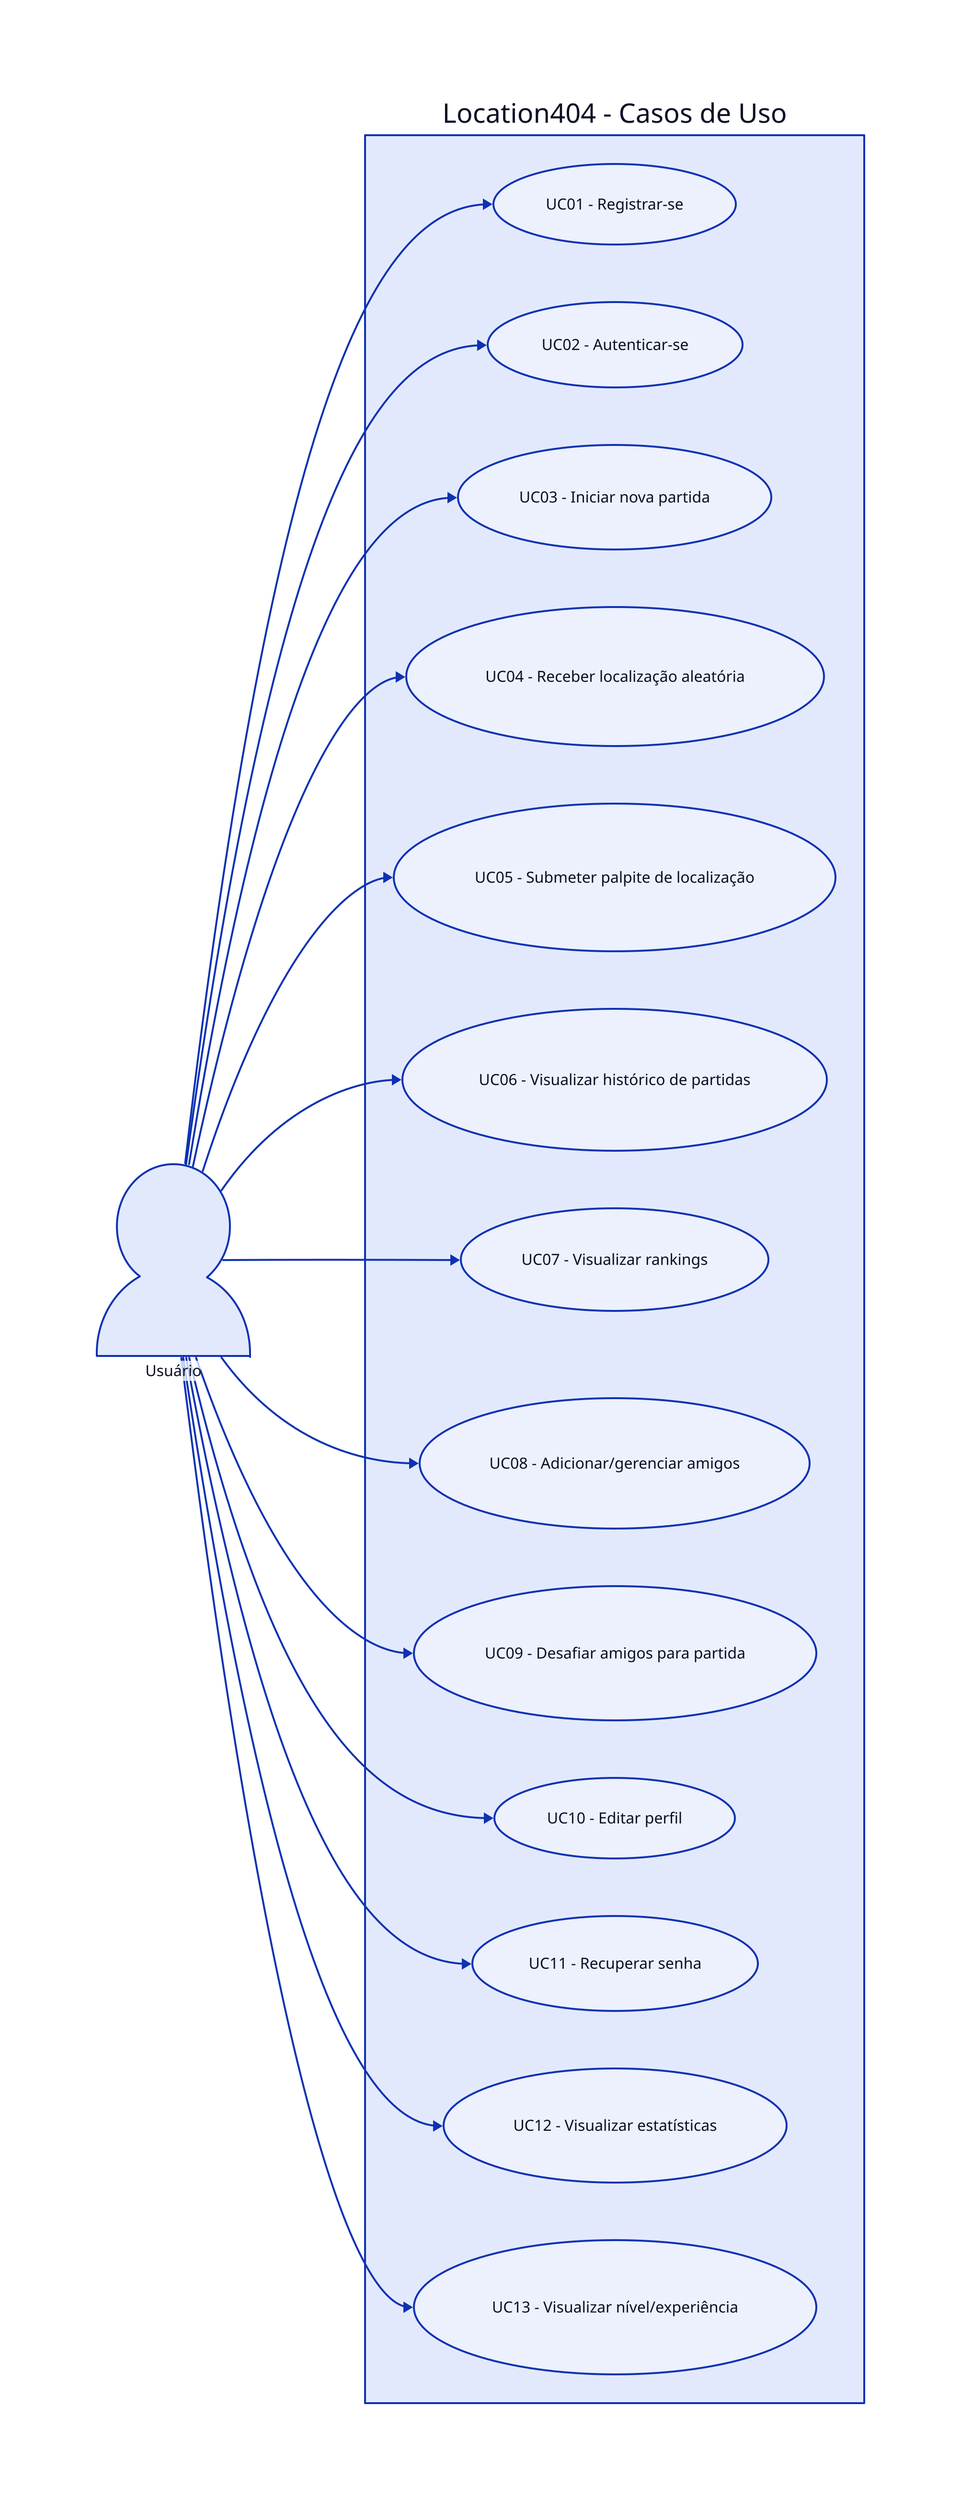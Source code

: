 direction: right

Usuario: {
  shape: person
  label: "Usuário"
  width: 160
  height: 200
}

# Container para os casos de uso
Location404: {
  label: "Location404 - Casos de Uso"

  UC01: {
    shape: oval
    label: "UC01 - Registrar-se"
  }

  UC02: {
    shape: oval
    label: "UC02 - Autenticar-se"
  }

  UC03: {
    shape: oval
    label: "UC03 - Iniciar nova partida"
  }

  UC04: {
    shape: oval
    label: "UC04 - Receber localização aleatória"
  }

  UC05: {
    shape: oval
    label: "UC05 - Submeter palpite de localização"
  }

  UC06: {
    shape: oval
    label: "UC06 - Visualizar histórico de partidas"
  }

  UC07: {
    shape: oval
    label: "UC07 - Visualizar rankings"
  }

  UC08: {
    shape: oval
    label: "UC08 - Adicionar/gerenciar amigos"
  }

  UC09: {
    shape: oval
    label: "UC09 - Desafiar amigos para partida"
  }

  UC10: {
    shape: oval
    label: "UC10 - Editar perfil"
  }

  UC11: {
    shape: oval
    label: "UC11 - Recuperar senha"
  }

  UC12: {
    shape: oval
    label: "UC12 - Visualizar estatísticas"
  }

  UC13: {
    shape: oval
    label: "UC13 - Visualizar nível/experiência"
  }
}

# Conexões do Usuário com os Casos de Uso
Usuario -> Location404.UC01
Usuario -> Location404.UC02
Usuario -> Location404.UC03
Usuario -> Location404.UC04
Usuario -> Location404.UC05
Usuario -> Location404.UC06
Usuario -> Location404.UC07
Usuario -> Location404.UC08
Usuario -> Location404.UC09
Usuario -> Location404.UC10
Usuario -> Location404.UC11
Usuario -> Location404.UC12
Usuario -> Location404.UC13
